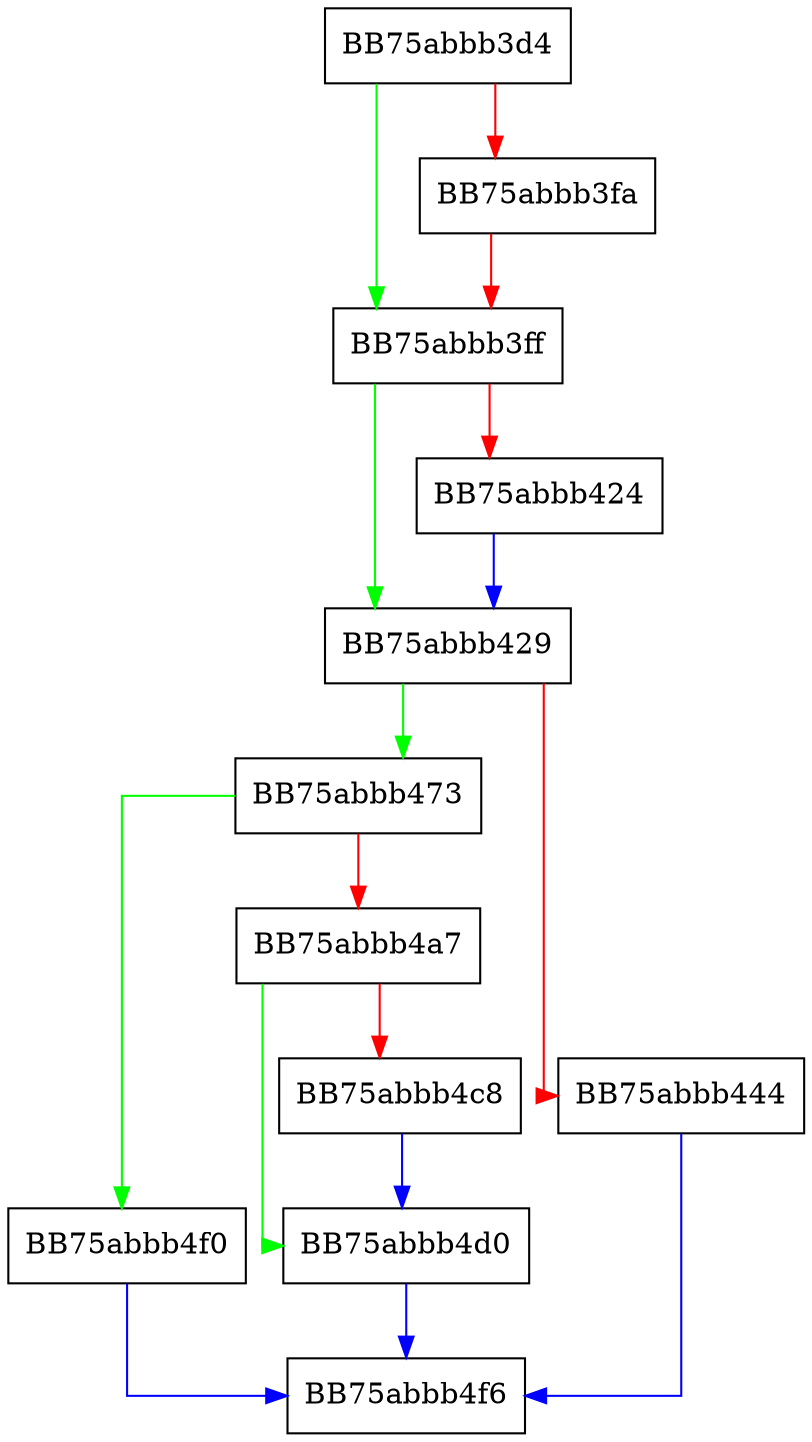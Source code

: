 digraph i21_fread {
  node [shape="box"];
  graph [splines=ortho];
  BB75abbb3d4 -> BB75abbb3ff [color="green"];
  BB75abbb3d4 -> BB75abbb3fa [color="red"];
  BB75abbb3fa -> BB75abbb3ff [color="red"];
  BB75abbb3ff -> BB75abbb429 [color="green"];
  BB75abbb3ff -> BB75abbb424 [color="red"];
  BB75abbb424 -> BB75abbb429 [color="blue"];
  BB75abbb429 -> BB75abbb473 [color="green"];
  BB75abbb429 -> BB75abbb444 [color="red"];
  BB75abbb444 -> BB75abbb4f6 [color="blue"];
  BB75abbb473 -> BB75abbb4f0 [color="green"];
  BB75abbb473 -> BB75abbb4a7 [color="red"];
  BB75abbb4a7 -> BB75abbb4d0 [color="green"];
  BB75abbb4a7 -> BB75abbb4c8 [color="red"];
  BB75abbb4c8 -> BB75abbb4d0 [color="blue"];
  BB75abbb4d0 -> BB75abbb4f6 [color="blue"];
  BB75abbb4f0 -> BB75abbb4f6 [color="blue"];
}